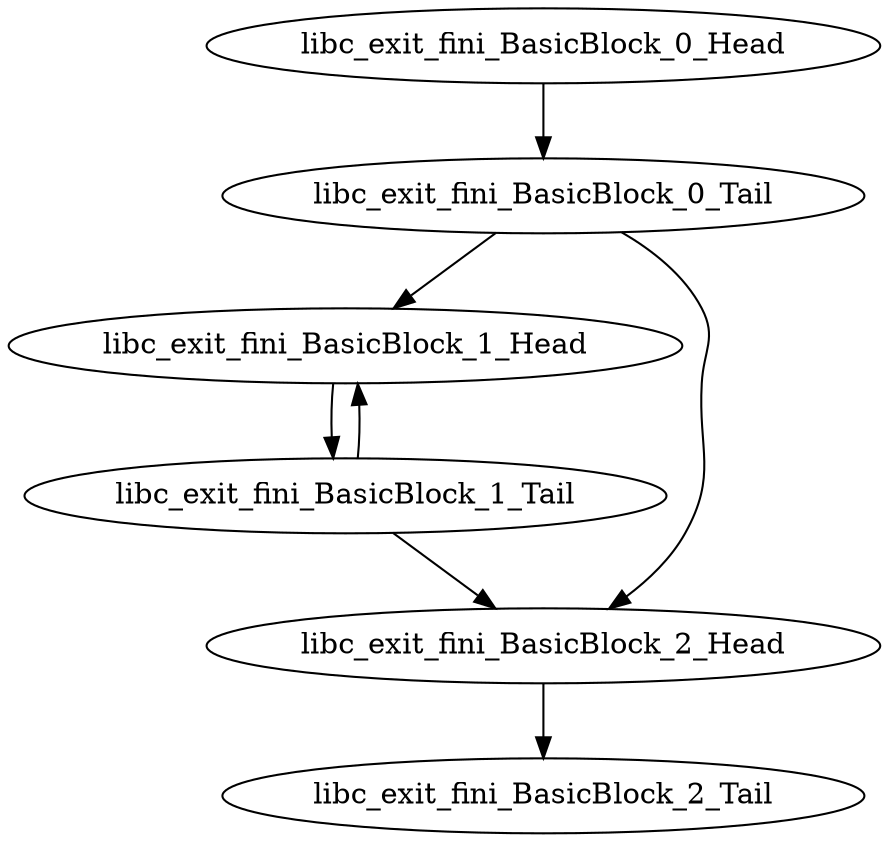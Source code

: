 digraph G {
    "libc_exit_fini_BasicBlock_0_Head" -> "libc_exit_fini_BasicBlock_0_Tail"
    "libc_exit_fini_BasicBlock_1_Head" -> "libc_exit_fini_BasicBlock_1_Tail"
    "libc_exit_fini_BasicBlock_1_Tail" -> "libc_exit_fini_BasicBlock_1_Head"
    "libc_exit_fini_BasicBlock_1_Tail" -> "libc_exit_fini_BasicBlock_2_Head"
    "libc_exit_fini_BasicBlock_0_Tail" -> "libc_exit_fini_BasicBlock_1_Head"
    "libc_exit_fini_BasicBlock_0_Tail" -> "libc_exit_fini_BasicBlock_2_Head"
    "libc_exit_fini_BasicBlock_2_Head" -> "libc_exit_fini_BasicBlock_2_Tail"
}
